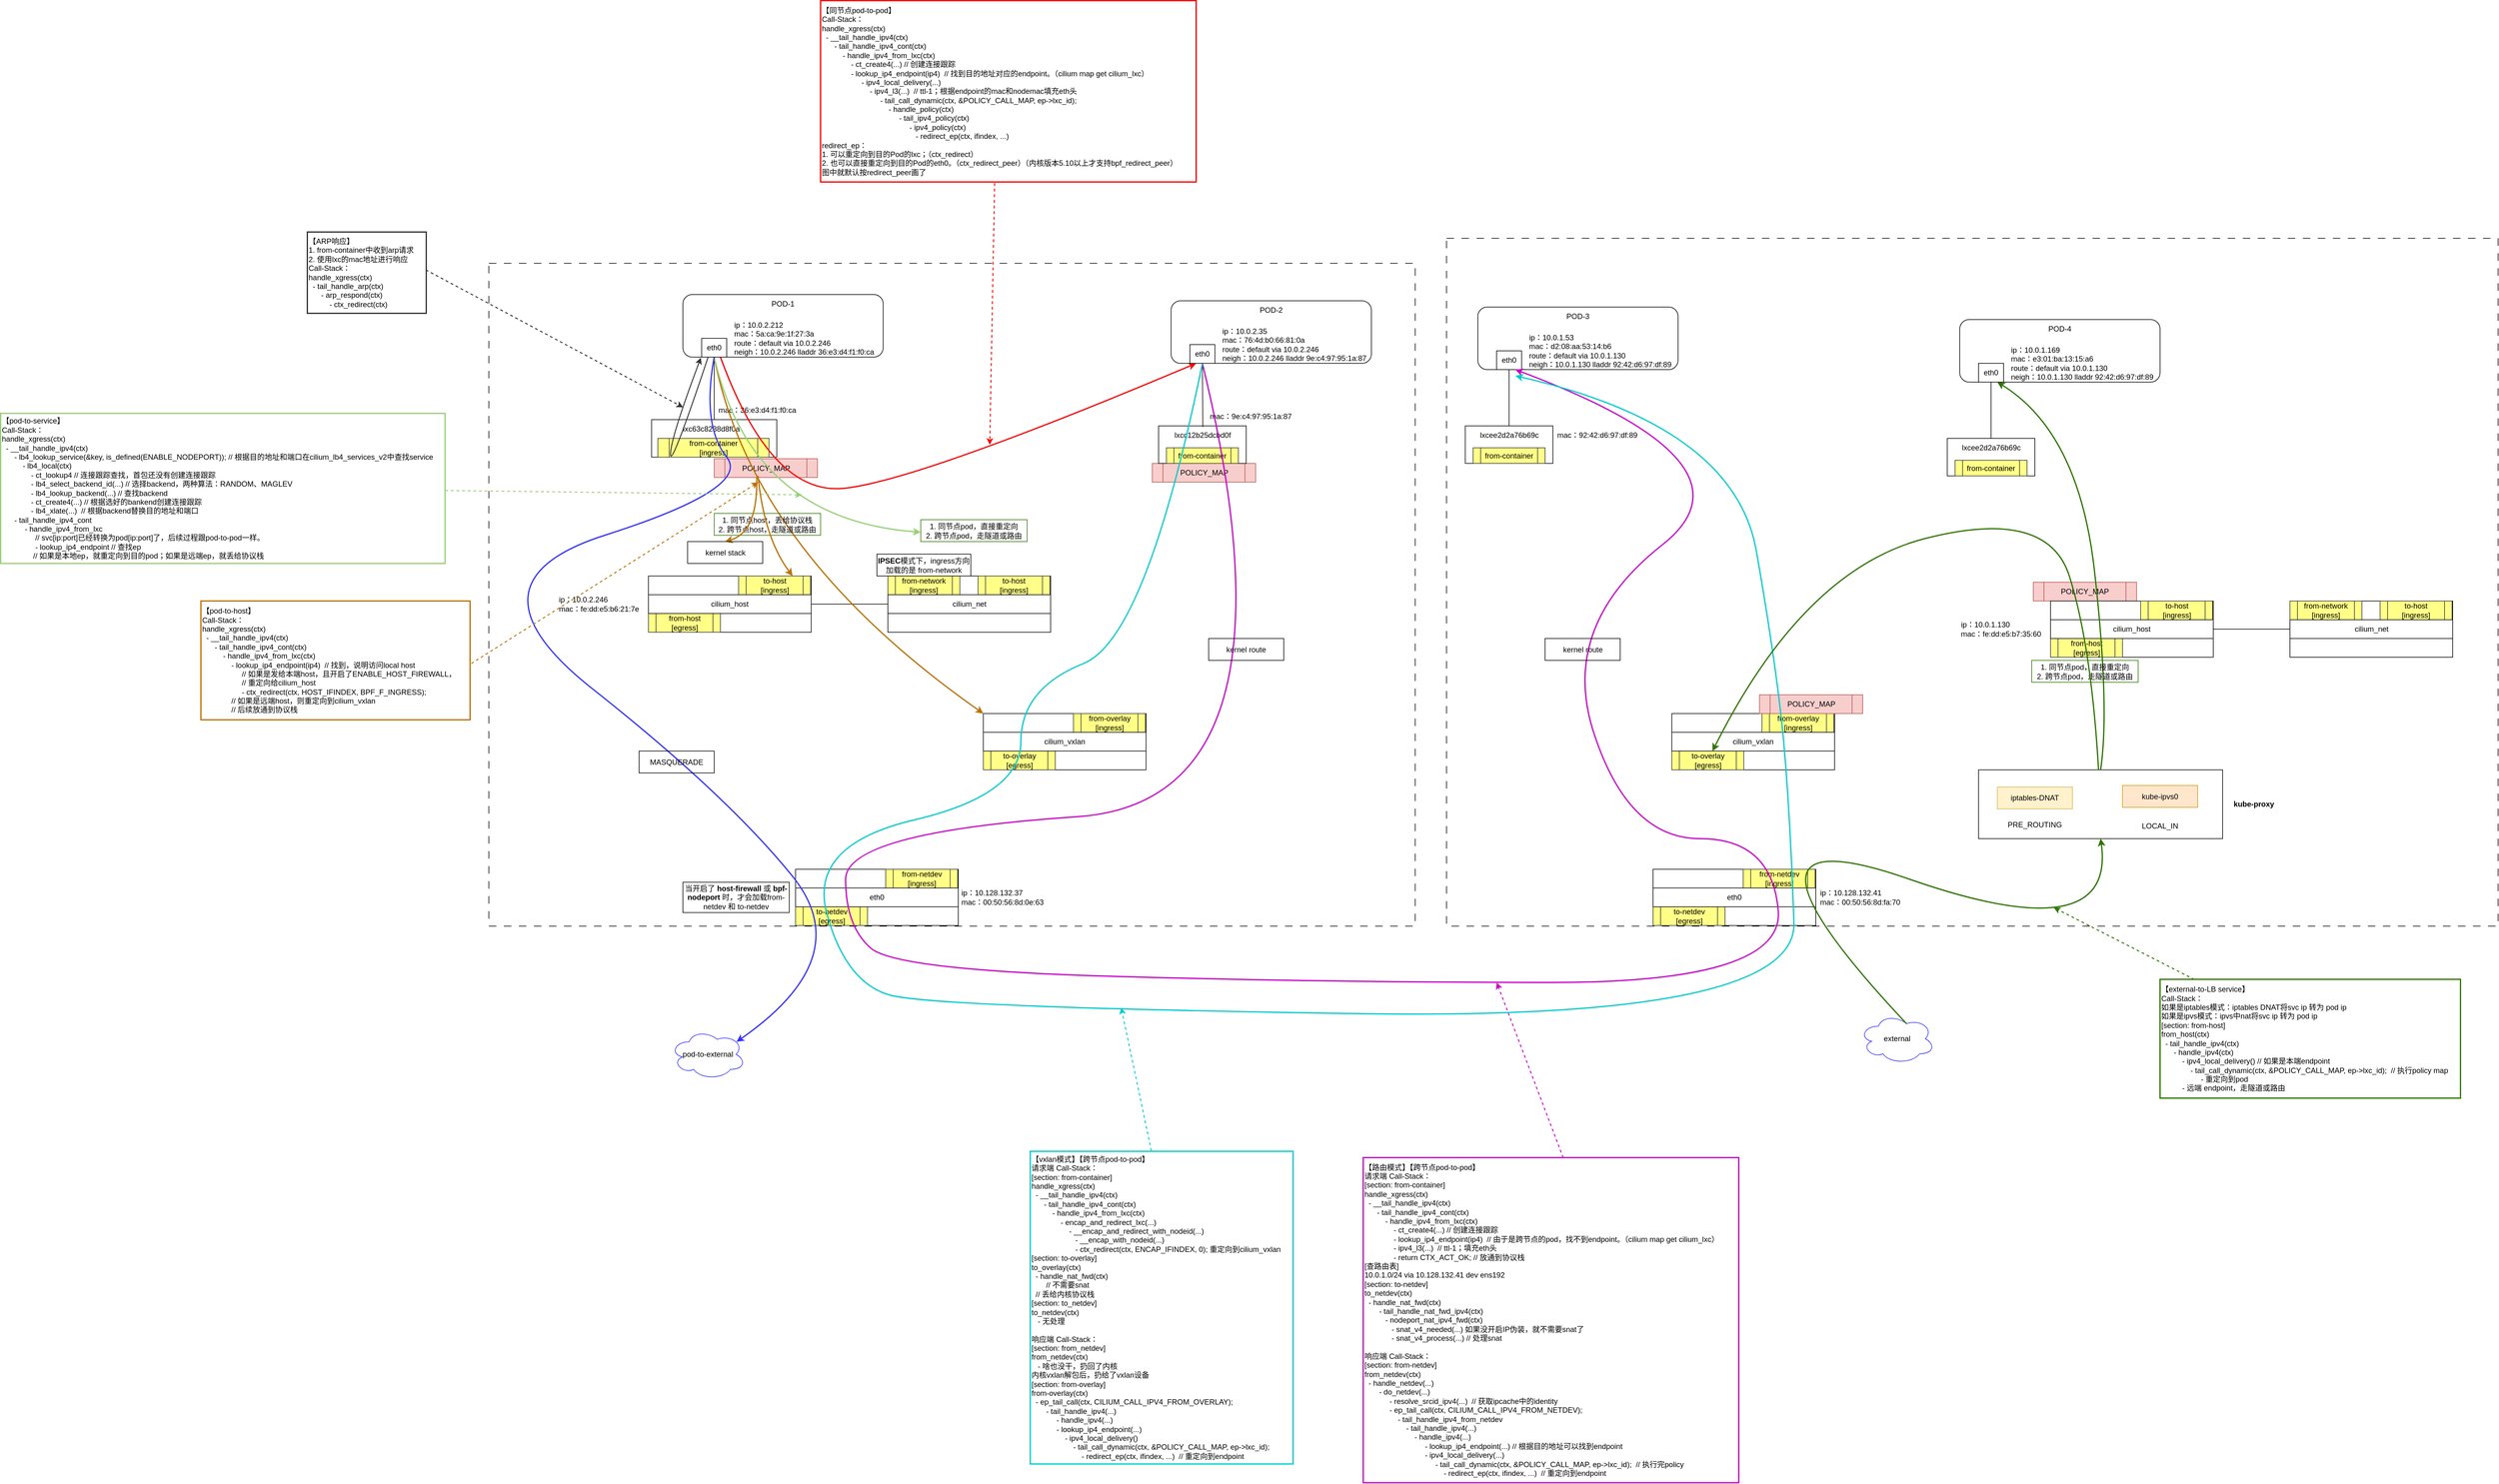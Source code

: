 <mxfile version="21.5.2" type="github">
  <diagram name="第 1 页" id="gMGXaRhbQjXeQtGGSrd3">
    <mxGraphModel dx="2704" dy="1717" grid="1" gridSize="10" guides="1" tooltips="1" connect="1" arrows="1" fold="1" page="1" pageScale="1" pageWidth="827" pageHeight="1169" math="0" shadow="0">
      <root>
        <mxCell id="0" />
        <mxCell id="1" parent="0" />
        <mxCell id="pFs_SzHBFSE5JqzF3wSR-124" value="" style="rounded=0;whiteSpace=wrap;html=1;strokeColor=#000000;strokeWidth=1;fillColor=none;dashed=1;dashPattern=12 12;" parent="1" vertex="1">
          <mxGeometry x="960" y="160" width="1680" height="1100" as="geometry" />
        </mxCell>
        <mxCell id="pFs_SzHBFSE5JqzF3wSR-123" value="" style="rounded=0;whiteSpace=wrap;html=1;strokeColor=#000000;strokeWidth=1;fillColor=none;dashed=1;dashPattern=12 12;movable=1;resizable=1;rotatable=1;deletable=1;editable=1;locked=0;connectable=1;" parent="1" vertex="1">
          <mxGeometry x="-570" y="200" width="1480" height="1060" as="geometry" />
        </mxCell>
        <mxCell id="AFxvPeA2e7Iyxpf63gBD-72" value="POLICY_MAP" style="shape=process;whiteSpace=wrap;html=1;backgroundOutline=1;fillColor=#f8cecc;strokeColor=#b85450;" parent="1" vertex="1">
          <mxGeometry x="1897.5" y="710" width="165" height="30" as="geometry" />
        </mxCell>
        <mxCell id="AFxvPeA2e7Iyxpf63gBD-71" value="POLICY_MAP" style="shape=process;whiteSpace=wrap;html=1;backgroundOutline=1;fillColor=#f8cecc;strokeColor=#b85450;" parent="1" vertex="1">
          <mxGeometry x="490" y="520" width="165" height="30" as="geometry" />
        </mxCell>
        <mxCell id="AFxvPeA2e7Iyxpf63gBD-65" value="" style="rounded=0;whiteSpace=wrap;html=1;" parent="1" vertex="1">
          <mxGeometry x="1810" y="1010" width="390" height="110" as="geometry" />
        </mxCell>
        <mxCell id="AFxvPeA2e7Iyxpf63gBD-25" value="" style="group" parent="1" vertex="1" connectable="0">
          <mxGeometry x="1290" y="1169" width="410" height="90" as="geometry" />
        </mxCell>
        <mxCell id="pFs_SzHBFSE5JqzF3wSR-71" value="ip：10.128.132.41&lt;br&gt;mac：00:50:56:8d:fa:70" style="text;html=1;strokeColor=none;fillColor=none;align=left;verticalAlign=middle;whiteSpace=wrap;rounded=0;container=0;" parent="AFxvPeA2e7Iyxpf63gBD-25" vertex="1">
          <mxGeometry x="265" y="25" width="145" height="40" as="geometry" />
        </mxCell>
        <mxCell id="pFs_SzHBFSE5JqzF3wSR-106" value="" style="rounded=0;whiteSpace=wrap;html=1;container=0;" parent="AFxvPeA2e7Iyxpf63gBD-25" vertex="1">
          <mxGeometry width="260" height="90" as="geometry" />
        </mxCell>
        <mxCell id="pFs_SzHBFSE5JqzF3wSR-107" value="from-netdev&lt;br&gt;[ingress]" style="shape=process;whiteSpace=wrap;html=1;backgroundOutline=1;fillColor=#ffff88;strokeColor=#36393d;container=0;" parent="AFxvPeA2e7Iyxpf63gBD-25" vertex="1">
          <mxGeometry x="144" width="115" height="30" as="geometry" />
        </mxCell>
        <mxCell id="pFs_SzHBFSE5JqzF3wSR-108" value="to-netdev&lt;br&gt;[egress]" style="shape=process;whiteSpace=wrap;html=1;backgroundOutline=1;fillColor=#ffff88;strokeColor=#36393d;container=0;" parent="AFxvPeA2e7Iyxpf63gBD-25" vertex="1">
          <mxGeometry y="60" width="115" height="30" as="geometry" />
        </mxCell>
        <mxCell id="pFs_SzHBFSE5JqzF3wSR-109" value="eth0" style="rounded=0;whiteSpace=wrap;html=1;strokeColor=default;strokeWidth=1;fillColor=none;container=0;" parent="AFxvPeA2e7Iyxpf63gBD-25" vertex="1">
          <mxGeometry y="30" width="260" height="30" as="geometry" />
        </mxCell>
        <mxCell id="AFxvPeA2e7Iyxpf63gBD-13" value="" style="group" parent="1" vertex="1" connectable="0">
          <mxGeometry x="-80" y="1169" width="407.5" height="90" as="geometry" />
        </mxCell>
        <mxCell id="pFs_SzHBFSE5JqzF3wSR-59" value="ip：10.128.132.37&lt;br&gt;mac：00:50:56:8d:0e:63" style="text;html=1;strokeColor=none;fillColor=none;align=left;verticalAlign=middle;whiteSpace=wrap;rounded=0;" parent="AFxvPeA2e7Iyxpf63gBD-13" vertex="1">
          <mxGeometry x="262.5" y="25" width="145" height="40" as="geometry" />
        </mxCell>
        <mxCell id="pFs_SzHBFSE5JqzF3wSR-60" value="" style="rounded=0;whiteSpace=wrap;html=1;" parent="AFxvPeA2e7Iyxpf63gBD-13" vertex="1">
          <mxGeometry width="260" height="90" as="geometry" />
        </mxCell>
        <mxCell id="pFs_SzHBFSE5JqzF3wSR-61" value="from-netdev&lt;br&gt;[ingress]" style="shape=process;whiteSpace=wrap;html=1;backgroundOutline=1;fillColor=#ffff88;strokeColor=#36393d;" parent="AFxvPeA2e7Iyxpf63gBD-13" vertex="1">
          <mxGeometry x="144" width="115" height="30" as="geometry" />
        </mxCell>
        <mxCell id="pFs_SzHBFSE5JqzF3wSR-62" value="to-netdev&lt;br&gt;[egress]" style="shape=process;whiteSpace=wrap;html=1;backgroundOutline=1;fillColor=#ffff88;strokeColor=#36393d;" parent="AFxvPeA2e7Iyxpf63gBD-13" vertex="1">
          <mxGeometry y="60" width="115" height="30" as="geometry" />
        </mxCell>
        <mxCell id="pFs_SzHBFSE5JqzF3wSR-105" value="eth0" style="rounded=0;whiteSpace=wrap;html=1;strokeColor=default;strokeWidth=1;fillColor=none;" parent="AFxvPeA2e7Iyxpf63gBD-13" vertex="1">
          <mxGeometry y="30" width="260" height="30" as="geometry" />
        </mxCell>
        <mxCell id="AFxvPeA2e7Iyxpf63gBD-4" value="" style="group" parent="1" vertex="1" connectable="0">
          <mxGeometry x="500" y="430" width="225" height="90" as="geometry" />
        </mxCell>
        <mxCell id="pFs_SzHBFSE5JqzF3wSR-18" value="mac：9e:c4:97:95:1a:87" style="text;html=1;strokeColor=none;fillColor=none;align=left;verticalAlign=middle;whiteSpace=wrap;rounded=0;" parent="AFxvPeA2e7Iyxpf63gBD-4" vertex="1">
          <mxGeometry x="80" width="145" height="30" as="geometry" />
        </mxCell>
        <mxCell id="pFs_SzHBFSE5JqzF3wSR-27" value="" style="rounded=0;whiteSpace=wrap;html=1;" parent="AFxvPeA2e7Iyxpf63gBD-4" vertex="1">
          <mxGeometry y="30" width="140" height="60" as="geometry" />
        </mxCell>
        <mxCell id="pFs_SzHBFSE5JqzF3wSR-28" value="from-container" style="shape=process;whiteSpace=wrap;html=1;backgroundOutline=1;fillColor=#ffff88;strokeColor=#36393d;" parent="AFxvPeA2e7Iyxpf63gBD-4" vertex="1">
          <mxGeometry x="12.5" y="65" width="115" height="25" as="geometry" />
        </mxCell>
        <mxCell id="pFs_SzHBFSE5JqzF3wSR-29" value="lxcc12b25dcbd0f" style="text;html=1;align=center;verticalAlign=middle;resizable=0;points=[];autosize=1;strokeColor=none;fillColor=none;" parent="AFxvPeA2e7Iyxpf63gBD-4" vertex="1">
          <mxGeometry x="15" y="30" width="110" height="30" as="geometry" />
        </mxCell>
        <mxCell id="AFxvPeA2e7Iyxpf63gBD-21" value="" style="group" parent="1" vertex="1" connectable="0">
          <mxGeometry x="-460" y="700" width="787.5" height="90" as="geometry" />
        </mxCell>
        <mxCell id="AFxvPeA2e7Iyxpf63gBD-14" value="" style="group" parent="AFxvPeA2e7Iyxpf63gBD-21" vertex="1" connectable="0">
          <mxGeometry x="527.5" width="260" height="90" as="geometry" />
        </mxCell>
        <mxCell id="AFxvPeA2e7Iyxpf63gBD-15" value="" style="rounded=0;whiteSpace=wrap;html=1;" parent="AFxvPeA2e7Iyxpf63gBD-14" vertex="1">
          <mxGeometry width="260" height="90" as="geometry" />
        </mxCell>
        <mxCell id="AFxvPeA2e7Iyxpf63gBD-16" value="to-host&lt;br style=&quot;border-color: var(--border-color);&quot;&gt;[ingress]" style="shape=process;whiteSpace=wrap;html=1;backgroundOutline=1;fillColor=#ffff88;strokeColor=#36393d;" parent="AFxvPeA2e7Iyxpf63gBD-14" vertex="1">
          <mxGeometry x="144" width="115" height="30" as="geometry" />
        </mxCell>
        <mxCell id="AFxvPeA2e7Iyxpf63gBD-17" value="from-network&lt;br style=&quot;border-color: var(--border-color);&quot;&gt;[ingress]" style="shape=process;whiteSpace=wrap;html=1;backgroundOutline=1;fillColor=#ffff88;strokeColor=#36393d;" parent="AFxvPeA2e7Iyxpf63gBD-14" vertex="1">
          <mxGeometry width="115" height="30" as="geometry" />
        </mxCell>
        <mxCell id="AFxvPeA2e7Iyxpf63gBD-18" value="cilium_net" style="rounded=0;whiteSpace=wrap;html=1;strokeColor=default;strokeWidth=1;fillColor=none;" parent="AFxvPeA2e7Iyxpf63gBD-14" vertex="1">
          <mxGeometry y="30" width="260" height="30" as="geometry" />
        </mxCell>
        <mxCell id="pFs_SzHBFSE5JqzF3wSR-12" value="ip：10.0.2.246&lt;br&gt;mac：fe:dd:e5:b6:21:7e" style="text;html=1;strokeColor=none;fillColor=none;align=left;verticalAlign=middle;whiteSpace=wrap;rounded=0;" parent="AFxvPeA2e7Iyxpf63gBD-21" vertex="1">
          <mxGeometry y="25" width="145" height="40" as="geometry" />
        </mxCell>
        <mxCell id="AFxvPeA2e7Iyxpf63gBD-7" value="" style="group" parent="AFxvPeA2e7Iyxpf63gBD-21" vertex="1" connectable="0">
          <mxGeometry x="145" width="260" height="90" as="geometry" />
        </mxCell>
        <mxCell id="AFxvPeA2e7Iyxpf63gBD-8" value="" style="rounded=0;whiteSpace=wrap;html=1;" parent="AFxvPeA2e7Iyxpf63gBD-7" vertex="1">
          <mxGeometry width="260" height="90" as="geometry" />
        </mxCell>
        <mxCell id="AFxvPeA2e7Iyxpf63gBD-9" value="to-host&lt;br style=&quot;border-color: var(--border-color);&quot;&gt;[ingress]" style="shape=process;whiteSpace=wrap;html=1;backgroundOutline=1;fillColor=#ffff88;strokeColor=#36393d;" parent="AFxvPeA2e7Iyxpf63gBD-7" vertex="1">
          <mxGeometry x="144" width="115" height="30" as="geometry" />
        </mxCell>
        <mxCell id="AFxvPeA2e7Iyxpf63gBD-10" value="from-host&lt;br style=&quot;border-color: var(--border-color);&quot;&gt;[egress]" style="shape=process;whiteSpace=wrap;html=1;backgroundOutline=1;fillColor=#ffff88;strokeColor=#36393d;" parent="AFxvPeA2e7Iyxpf63gBD-7" vertex="1">
          <mxGeometry y="60" width="115" height="30" as="geometry" />
        </mxCell>
        <mxCell id="AFxvPeA2e7Iyxpf63gBD-11" value="cilium_host" style="rounded=0;whiteSpace=wrap;html=1;strokeColor=default;strokeWidth=1;fillColor=none;" parent="AFxvPeA2e7Iyxpf63gBD-7" vertex="1">
          <mxGeometry y="30" width="260" height="30" as="geometry" />
        </mxCell>
        <mxCell id="AFxvPeA2e7Iyxpf63gBD-20" value="" style="edgeStyle=orthogonalEdgeStyle;rounded=0;orthogonalLoop=1;jettySize=auto;html=1;entryX=0;entryY=0.5;entryDx=0;entryDy=0;endArrow=none;endFill=0;" parent="AFxvPeA2e7Iyxpf63gBD-21" source="AFxvPeA2e7Iyxpf63gBD-11" target="AFxvPeA2e7Iyxpf63gBD-18" edge="1">
          <mxGeometry relative="1" as="geometry">
            <mxPoint x="555" y="45" as="targetPoint" />
          </mxGeometry>
        </mxCell>
        <mxCell id="AFxvPeA2e7Iyxpf63gBD-3" value="" style="group" parent="1" vertex="1" connectable="0">
          <mxGeometry x="-310" y="420" width="235" height="90" as="geometry" />
        </mxCell>
        <mxCell id="pFs_SzHBFSE5JqzF3wSR-10" value="mac：36:e3:d4:f1:f0:ca" style="text;html=1;strokeColor=none;fillColor=none;align=left;verticalAlign=middle;whiteSpace=wrap;rounded=0;" parent="AFxvPeA2e7Iyxpf63gBD-3" vertex="1">
          <mxGeometry x="105" width="130" height="30" as="geometry" />
        </mxCell>
        <mxCell id="pFs_SzHBFSE5JqzF3wSR-11" value="" style="rounded=0;whiteSpace=wrap;html=1;" parent="AFxvPeA2e7Iyxpf63gBD-3" vertex="1">
          <mxGeometry y="30" width="200" height="60" as="geometry" />
        </mxCell>
        <mxCell id="pFs_SzHBFSE5JqzF3wSR-22" value="from-container&lt;br&gt;[ingress]" style="shape=process;whiteSpace=wrap;html=1;backgroundOutline=1;fillColor=#ffff88;strokeColor=#36393d;" parent="AFxvPeA2e7Iyxpf63gBD-3" vertex="1">
          <mxGeometry x="10" y="60" width="177.5" height="30" as="geometry" />
        </mxCell>
        <mxCell id="pFs_SzHBFSE5JqzF3wSR-23" value="lxc63c8238d8f0a" style="text;html=1;align=center;verticalAlign=middle;resizable=0;points=[];autosize=1;strokeColor=none;fillColor=none;" parent="AFxvPeA2e7Iyxpf63gBD-3" vertex="1">
          <mxGeometry x="40" y="30" width="110" height="30" as="geometry" />
        </mxCell>
        <mxCell id="pFs_SzHBFSE5JqzF3wSR-117" value="" style="group" parent="1" vertex="1" connectable="0">
          <mxGeometry x="1320" y="920" width="260" height="90" as="geometry" />
        </mxCell>
        <mxCell id="pFs_SzHBFSE5JqzF3wSR-118" value="" style="rounded=0;whiteSpace=wrap;html=1;" parent="pFs_SzHBFSE5JqzF3wSR-117" vertex="1">
          <mxGeometry width="260" height="90" as="geometry" />
        </mxCell>
        <mxCell id="pFs_SzHBFSE5JqzF3wSR-119" value="from-overlay&lt;br style=&quot;border-color: var(--border-color);&quot;&gt;[ingress]" style="shape=process;whiteSpace=wrap;html=1;backgroundOutline=1;fillColor=#ffff88;strokeColor=#36393d;" parent="pFs_SzHBFSE5JqzF3wSR-117" vertex="1">
          <mxGeometry x="144" width="115" height="30" as="geometry" />
        </mxCell>
        <mxCell id="pFs_SzHBFSE5JqzF3wSR-120" value="to-overlay&lt;br style=&quot;border-color: var(--border-color);&quot;&gt;[egress]" style="shape=process;whiteSpace=wrap;html=1;backgroundOutline=1;fillColor=#ffff88;strokeColor=#36393d;" parent="pFs_SzHBFSE5JqzF3wSR-117" vertex="1">
          <mxGeometry y="60" width="115" height="30" as="geometry" />
        </mxCell>
        <mxCell id="pFs_SzHBFSE5JqzF3wSR-121" value="cilium_vxlan" style="rounded=0;whiteSpace=wrap;html=1;strokeColor=default;strokeWidth=1;fillColor=none;" parent="pFs_SzHBFSE5JqzF3wSR-117" vertex="1">
          <mxGeometry y="30" width="260" height="30" as="geometry" />
        </mxCell>
        <mxCell id="pFs_SzHBFSE5JqzF3wSR-112" value="" style="group" parent="1" vertex="1" connectable="0">
          <mxGeometry x="220" y="920" width="260" height="90" as="geometry" />
        </mxCell>
        <mxCell id="pFs_SzHBFSE5JqzF3wSR-113" value="" style="rounded=0;whiteSpace=wrap;html=1;" parent="pFs_SzHBFSE5JqzF3wSR-112" vertex="1">
          <mxGeometry width="260" height="90" as="geometry" />
        </mxCell>
        <mxCell id="pFs_SzHBFSE5JqzF3wSR-114" value="from-overlay&lt;br style=&quot;border-color: var(--border-color);&quot;&gt;[ingress]" style="shape=process;whiteSpace=wrap;html=1;backgroundOutline=1;fillColor=#ffff88;strokeColor=#36393d;" parent="pFs_SzHBFSE5JqzF3wSR-112" vertex="1">
          <mxGeometry x="144" width="115" height="30" as="geometry" />
        </mxCell>
        <mxCell id="pFs_SzHBFSE5JqzF3wSR-115" value="to-overlay&lt;br style=&quot;border-color: var(--border-color);&quot;&gt;[egress]" style="shape=process;whiteSpace=wrap;html=1;backgroundOutline=1;fillColor=#ffff88;strokeColor=#36393d;" parent="pFs_SzHBFSE5JqzF3wSR-112" vertex="1">
          <mxGeometry y="60" width="115" height="30" as="geometry" />
        </mxCell>
        <mxCell id="pFs_SzHBFSE5JqzF3wSR-116" value="cilium_vxlan" style="rounded=0;whiteSpace=wrap;html=1;strokeColor=default;strokeWidth=1;fillColor=none;" parent="pFs_SzHBFSE5JqzF3wSR-112" vertex="1">
          <mxGeometry y="30" width="260" height="30" as="geometry" />
        </mxCell>
        <mxCell id="pFs_SzHBFSE5JqzF3wSR-76" value="POLICY_MAP" style="shape=process;whiteSpace=wrap;html=1;backgroundOutline=1;fillColor=#f8cecc;strokeColor=#b85450;" parent="1" vertex="1">
          <mxGeometry x="1460" y="890" width="165" height="30" as="geometry" />
        </mxCell>
        <mxCell id="pFs_SzHBFSE5JqzF3wSR-39" value="POLICY_MAP" style="shape=process;whiteSpace=wrap;html=1;backgroundOutline=1;fillColor=#f8cecc;strokeColor=#b85450;" parent="1" vertex="1">
          <mxGeometry x="-210" y="512.5" width="165" height="30" as="geometry" />
        </mxCell>
        <mxCell id="pFs_SzHBFSE5JqzF3wSR-20" value="" style="endArrow=none;html=1;rounded=0;entryX=0.5;entryY=1;entryDx=0;entryDy=0;exitX=0.5;exitY=0;exitDx=0;exitDy=0;" parent="1" source="pFs_SzHBFSE5JqzF3wSR-11" target="pFs_SzHBFSE5JqzF3wSR-7" edge="1">
          <mxGeometry width="50" height="50" relative="1" as="geometry">
            <mxPoint x="80" y="460" as="sourcePoint" />
            <mxPoint x="130" y="410" as="targetPoint" />
          </mxGeometry>
        </mxCell>
        <mxCell id="pFs_SzHBFSE5JqzF3wSR-21" value="" style="endArrow=none;html=1;rounded=0;entryX=0.5;entryY=1;entryDx=0;entryDy=0;exitX=0.506;exitY=0.061;exitDx=0;exitDy=0;exitPerimeter=0;" parent="1" source="pFs_SzHBFSE5JqzF3wSR-29" target="pFs_SzHBFSE5JqzF3wSR-15" edge="1">
          <mxGeometry width="50" height="50" relative="1" as="geometry">
            <mxPoint x="570" y="450" as="sourcePoint" />
            <mxPoint x="180" y="370" as="targetPoint" />
          </mxGeometry>
        </mxCell>
        <mxCell id="pFs_SzHBFSE5JqzF3wSR-25" value="【ARP响应】&lt;br&gt;1. from-container中收到arp请求&lt;br&gt;2. 使用lxc的mac地址进行响应&lt;br&gt;Call-Stack：&lt;br&gt;handle_xgress(ctx)&lt;br&gt;&amp;nbsp; - tail_handle_arp(ctx)&lt;br&gt;&amp;nbsp; &amp;nbsp; &amp;nbsp; -&amp;nbsp;arp_respond(ctx)&lt;br&gt;&amp;nbsp; &amp;nbsp; &amp;nbsp; &amp;nbsp; &amp;nbsp; -&amp;nbsp;ctx_redirect(ctx)" style="text;html=1;align=left;verticalAlign=middle;resizable=0;points=[];autosize=1;strokeColor=#333333;fillColor=none;strokeWidth=2;" parent="1" vertex="1">
          <mxGeometry x="-860" y="150" width="190" height="130" as="geometry" />
        </mxCell>
        <mxCell id="pFs_SzHBFSE5JqzF3wSR-32" value="【同节点pod-to-pod】&lt;br&gt;Call-Stack：&lt;br&gt;handle_xgress(ctx)&lt;br&gt;&amp;nbsp; - __tail_handle_ipv4(ctx)&lt;br&gt;&amp;nbsp; &amp;nbsp; &amp;nbsp; -&amp;nbsp;tail_handle_ipv4_cont(ctx)&lt;br&gt;&amp;nbsp; &amp;nbsp; &amp;nbsp; &amp;nbsp; &amp;nbsp; -&amp;nbsp;handle_ipv4_from_lxc(ctx)&lt;br&gt;&amp;nbsp; &amp;nbsp; &amp;nbsp; &amp;nbsp; &amp;nbsp; &amp;nbsp; &amp;nbsp; -&amp;nbsp;ct_create4(...) // 创建连接跟踪&lt;br&gt;&amp;nbsp; &amp;nbsp; &amp;nbsp; &amp;nbsp; &amp;nbsp; &amp;nbsp; &amp;nbsp; -&amp;nbsp;lookup_ip4_endpoint(ip4)&amp;nbsp; // 找到目的地址对应的endpoint。（cilium map get cilium_lxc）&lt;br&gt;&amp;nbsp; &amp;nbsp; &amp;nbsp; &amp;nbsp; &amp;nbsp; &amp;nbsp; &amp;nbsp; &amp;nbsp; &amp;nbsp; &amp;nbsp;-&amp;nbsp;ipv4_local_delivery(...)&lt;br&gt;&amp;nbsp; &amp;nbsp; &amp;nbsp; &amp;nbsp; &amp;nbsp; &amp;nbsp; &amp;nbsp; &amp;nbsp; &amp;nbsp; &amp;nbsp; &amp;nbsp; &amp;nbsp;-&amp;nbsp;ipv4_l3(...)&amp;nbsp; // ttl-1；根据endpoint的mac和nodemac填充eth头&lt;br&gt;&amp;nbsp; &amp;nbsp; &amp;nbsp; &amp;nbsp; &amp;nbsp; &amp;nbsp; &amp;nbsp; &amp;nbsp; &amp;nbsp; &amp;nbsp; &amp;nbsp; &amp;nbsp; &amp;nbsp; &amp;nbsp; -&amp;nbsp;tail_call_dynamic(ctx, &amp;amp;POLICY_CALL_MAP, ep-&amp;gt;lxc_id);&lt;br&gt;&amp;nbsp; &amp;nbsp; &amp;nbsp; &amp;nbsp; &amp;nbsp; &amp;nbsp; &amp;nbsp; &amp;nbsp; &amp;nbsp; &amp;nbsp; &amp;nbsp; &amp;nbsp; &amp;nbsp; &amp;nbsp; &amp;nbsp; &amp;nbsp; -&amp;nbsp;handle_policy(ctx)&lt;br&gt;&amp;nbsp; &amp;nbsp; &amp;nbsp; &amp;nbsp; &amp;nbsp; &amp;nbsp; &amp;nbsp; &amp;nbsp; &amp;nbsp; &amp;nbsp; &amp;nbsp; &amp;nbsp; &amp;nbsp; &amp;nbsp; &amp;nbsp; &amp;nbsp; &amp;nbsp; &amp;nbsp; &amp;nbsp;-&amp;nbsp;tail_ipv4_policy(ctx)&lt;br&gt;&amp;nbsp; &amp;nbsp; &amp;nbsp; &amp;nbsp; &amp;nbsp; &amp;nbsp; &amp;nbsp; &amp;nbsp; &amp;nbsp; &amp;nbsp; &amp;nbsp; &amp;nbsp; &amp;nbsp; &amp;nbsp; &amp;nbsp; &amp;nbsp; &amp;nbsp; &amp;nbsp; &amp;nbsp; &amp;nbsp; &amp;nbsp; -&amp;nbsp;ipv4_policy(ctx)&lt;br&gt;&amp;nbsp; &amp;nbsp; &amp;nbsp; &amp;nbsp; &amp;nbsp; &amp;nbsp; &amp;nbsp; &amp;nbsp; &amp;nbsp; &amp;nbsp; &amp;nbsp; &amp;nbsp; &amp;nbsp; &amp;nbsp; &amp;nbsp; &amp;nbsp; &amp;nbsp; &amp;nbsp; &amp;nbsp; &amp;nbsp; &amp;nbsp; &amp;nbsp; &amp;nbsp;-&amp;nbsp;redirect_ep(ctx, ifindex, ...)&lt;br&gt;redirect_ep：&lt;br&gt;1. 可以重定向到目的Pod的lxc；（ctx_redirect）&lt;br&gt;2. 也可以直接重定向到目的Pod的eth0。（ctx_redirect_peer）（内核版本5.10以上才支持bpf_redirect_peer）&lt;br&gt;图中就默认按redirect_peer画了" style="text;html=1;align=left;verticalAlign=middle;resizable=0;points=[];autosize=1;strokeWidth=2;strokeColor=#FF0000;" parent="1" vertex="1">
          <mxGeometry x="-40" y="-220" width="600" height="290" as="geometry" />
        </mxCell>
        <mxCell id="pFs_SzHBFSE5JqzF3wSR-33" value="" style="curved=1;endArrow=classic;html=1;rounded=0;exitX=0.75;exitY=1;exitDx=0;exitDy=0;entryX=0.25;entryY=1;entryDx=0;entryDy=0;fillColor=#e51400;strokeColor=#FF0000;shadow=0;strokeWidth=2;" parent="1" source="pFs_SzHBFSE5JqzF3wSR-7" target="pFs_SzHBFSE5JqzF3wSR-15" edge="1">
          <mxGeometry width="50" height="50" relative="1" as="geometry">
            <mxPoint x="300" y="600" as="sourcePoint" />
            <mxPoint x="350" y="550" as="targetPoint" />
            <Array as="points">
              <mxPoint x="-120" y="570" />
              <mxPoint x="110" y="550" />
            </Array>
          </mxGeometry>
        </mxCell>
        <mxCell id="pFs_SzHBFSE5JqzF3wSR-34" value="【pod-to-host】&lt;br&gt;Call-Stack：&lt;br&gt;handle_xgress(ctx)&lt;br&gt;&amp;nbsp; - __tail_handle_ipv4(ctx)&lt;br&gt;&amp;nbsp; &amp;nbsp; &amp;nbsp; -&amp;nbsp;tail_handle_ipv4_cont(ctx)&lt;br&gt;&amp;nbsp; &amp;nbsp; &amp;nbsp; &amp;nbsp; &amp;nbsp; -&amp;nbsp;handle_ipv4_from_lxc(ctx)&lt;br&gt;&amp;nbsp; &amp;nbsp; &amp;nbsp; &amp;nbsp; &amp;nbsp; &amp;nbsp; &amp;nbsp; -&amp;nbsp;lookup_ip4_endpoint(ip4)&amp;nbsp; // 找到，说明访问local host&lt;br&gt;&amp;nbsp; &amp;nbsp; &amp;nbsp; &amp;nbsp; &amp;nbsp; &amp;nbsp; &amp;nbsp; &amp;nbsp; &amp;nbsp; &amp;nbsp;// 如果是发给本端host，且开启了ENABLE_HOST_FIREWALL，&lt;br&gt;&amp;nbsp; &amp;nbsp; &amp;nbsp; &amp;nbsp; &amp;nbsp; &amp;nbsp; &amp;nbsp; &amp;nbsp; &amp;nbsp; &amp;nbsp;// 重定向给cilium_host&lt;br&gt;&amp;nbsp; &amp;nbsp; &amp;nbsp; &amp;nbsp; &amp;nbsp; &amp;nbsp; &amp;nbsp; &amp;nbsp; &amp;nbsp; &amp;nbsp;-&amp;nbsp;ctx_redirect(ctx, HOST_IFINDEX, BPF_F_INGRESS);&lt;br&gt;&amp;nbsp; &amp;nbsp; &amp;nbsp; &amp;nbsp; &amp;nbsp; &amp;nbsp; &amp;nbsp; // 如果是远端host，则重定向到cilium_vxlan&lt;br&gt;&amp;nbsp; &amp;nbsp; &amp;nbsp; &amp;nbsp; &amp;nbsp; &amp;nbsp; &amp;nbsp; // 后续放通到协议栈" style="text;html=1;align=left;verticalAlign=middle;resizable=0;points=[];autosize=1;strokeColor=#BD7000;fillColor=none;fontColor=#000000;strokeWidth=2;" parent="1" vertex="1">
          <mxGeometry x="-1030" y="740" width="430" height="190" as="geometry" />
        </mxCell>
        <mxCell id="pFs_SzHBFSE5JqzF3wSR-38" value="" style="curved=1;endArrow=classic;html=1;rounded=0;exitX=0.5;exitY=1;exitDx=0;exitDy=0;fillColor=#f0a30a;strokeColor=#BD7000;shadow=0;strokeWidth=2;entryX=0;entryY=0;entryDx=0;entryDy=0;" parent="1" source="pFs_SzHBFSE5JqzF3wSR-7" edge="1" target="pFs_SzHBFSE5JqzF3wSR-113">
          <mxGeometry width="50" height="50" relative="1" as="geometry">
            <mxPoint x="190" y="370" as="sourcePoint" />
            <mxPoint x="10" y="870" as="targetPoint" />
            <Array as="points">
              <mxPoint x="-150" y="660" />
            </Array>
          </mxGeometry>
        </mxCell>
        <mxCell id="pFs_SzHBFSE5JqzF3wSR-49" value="" style="rounded=1;whiteSpace=wrap;html=1;" parent="1" vertex="1">
          <mxGeometry x="1010" y="270" width="320" height="100" as="geometry" />
        </mxCell>
        <mxCell id="pFs_SzHBFSE5JqzF3wSR-50" value="eth0" style="rounded=0;whiteSpace=wrap;html=1;" parent="1" vertex="1">
          <mxGeometry x="1040" y="340" width="40" height="30" as="geometry" />
        </mxCell>
        <mxCell id="pFs_SzHBFSE5JqzF3wSR-51" value="ip：10.0.1.53&lt;br&gt;mac：d2:08:aa:53:14:b6&lt;br&gt;route：default via 10.0.1.130&lt;br&gt;neigh：10.0.1.130 lladdr 92:42:d6:97:df:89" style="text;html=1;strokeColor=none;fillColor=none;align=left;verticalAlign=middle;whiteSpace=wrap;rounded=0;" parent="1" vertex="1">
          <mxGeometry x="1090" y="310" width="240" height="60" as="geometry" />
        </mxCell>
        <mxCell id="pFs_SzHBFSE5JqzF3wSR-52" value="POD-3" style="text;html=1;strokeColor=none;fillColor=none;align=center;verticalAlign=middle;whiteSpace=wrap;rounded=0;" parent="1" vertex="1">
          <mxGeometry x="1140" y="270" width="60" height="30" as="geometry" />
        </mxCell>
        <mxCell id="pFs_SzHBFSE5JqzF3wSR-53" value="mac：92:42:d6:97:df:89" style="text;html=1;strokeColor=none;fillColor=none;align=left;verticalAlign=middle;whiteSpace=wrap;rounded=0;" parent="1" vertex="1">
          <mxGeometry x="1135" y="460" width="145" height="30" as="geometry" />
        </mxCell>
        <mxCell id="pFs_SzHBFSE5JqzF3wSR-54" value="" style="endArrow=none;html=1;rounded=0;entryX=0.5;entryY=1;entryDx=0;entryDy=0;" parent="1" target="pFs_SzHBFSE5JqzF3wSR-50" edge="1">
          <mxGeometry width="50" height="50" relative="1" as="geometry">
            <mxPoint x="1060" y="460" as="sourcePoint" />
            <mxPoint x="670" y="380" as="targetPoint" />
          </mxGeometry>
        </mxCell>
        <mxCell id="pFs_SzHBFSE5JqzF3wSR-55" value="" style="rounded=0;whiteSpace=wrap;html=1;" parent="1" vertex="1">
          <mxGeometry x="990" y="460" width="140" height="60" as="geometry" />
        </mxCell>
        <mxCell id="pFs_SzHBFSE5JqzF3wSR-57" value="lxcee2d2a76b69c" style="text;html=1;align=center;verticalAlign=middle;resizable=0;points=[];autosize=1;strokeColor=none;fillColor=none;" parent="1" vertex="1">
          <mxGeometry x="1000" y="460" width="120" height="30" as="geometry" />
        </mxCell>
        <mxCell id="pFs_SzHBFSE5JqzF3wSR-64" value="" style="curved=1;endArrow=classic;html=1;rounded=0;fillColor=#f0a30a;strokeColor=#CC00CC;shadow=0;strokeWidth=2;entryX=0.75;entryY=1;entryDx=0;entryDy=0;exitX=0.5;exitY=1;exitDx=0;exitDy=0;" parent="1" source="pFs_SzHBFSE5JqzF3wSR-15" target="pFs_SzHBFSE5JqzF3wSR-50" edge="1">
          <mxGeometry width="50" height="50" relative="1" as="geometry">
            <mxPoint x="160" y="360" as="sourcePoint" />
            <mxPoint x="1070" y="560" as="targetPoint" />
            <Array as="points">
              <mxPoint x="740" y="1060" />
              <mxPoint y="1110" />
              <mxPoint y="1260" />
              <mxPoint x="80" y="1330" />
              <mxPoint x="760" y="1350" />
              <mxPoint x="1500" y="1350" />
              <mxPoint x="1480" y="1120" />
              <mxPoint x="1250" y="1120" />
              <mxPoint x="1140" y="780" />
              <mxPoint x="1470" y="520" />
            </Array>
          </mxGeometry>
        </mxCell>
        <mxCell id="pFs_SzHBFSE5JqzF3wSR-66" value="【路由模式】【跨节点pod-to-pod】&lt;br&gt;请求端 Call-Stack：&lt;br&gt;[section: from-container]&lt;br&gt;handle_xgress(ctx)&lt;br&gt;&amp;nbsp; - __tail_handle_ipv4(ctx)&lt;br&gt;&amp;nbsp; &amp;nbsp; &amp;nbsp; -&amp;nbsp;tail_handle_ipv4_cont(ctx)&lt;br&gt;&amp;nbsp; &amp;nbsp; &amp;nbsp; &amp;nbsp; &amp;nbsp; -&amp;nbsp;handle_ipv4_from_lxc(ctx)&lt;br style=&quot;border-color: var(--border-color);&quot;&gt;&amp;nbsp; &amp;nbsp; &amp;nbsp; &amp;nbsp; &amp;nbsp; &amp;nbsp; &amp;nbsp; -&amp;nbsp;ct_create4(...) // 创建连接跟踪&lt;br&gt;&amp;nbsp; &amp;nbsp; &amp;nbsp; &amp;nbsp; &amp;nbsp; &amp;nbsp; &amp;nbsp; -&amp;nbsp;lookup_ip4_endpoint(ip4)&amp;nbsp; // 由于是跨节点的pod，找不到endpoint。（cilium map get cilium_lxc）&lt;br&gt;&amp;nbsp; &amp;nbsp; &amp;nbsp; &amp;nbsp; &amp;nbsp; &amp;nbsp; &amp;nbsp; -&amp;nbsp;ipv4_l3(...)&amp;nbsp; // ttl-1；填充eth头&lt;br&gt;&amp;nbsp; &amp;nbsp; &amp;nbsp; &amp;nbsp; &amp;nbsp; &amp;nbsp; &amp;nbsp; - return CTX_ACT_OK; // 放通到协议栈&lt;br&gt;[查路由表]&lt;br&gt;10.0.1.0/24 via 10.128.132.41 dev ens192&lt;br&gt;[section: to-netdev]&lt;br&gt;to_netdev(ctx)&lt;br&gt;&amp;nbsp; -&amp;nbsp;handle_nat_fwd(ctx)&lt;br&gt;&amp;nbsp; &amp;nbsp; &amp;nbsp; &amp;nbsp;- tail_handle_nat_fwd_ipv4(ctx)&lt;br&gt;&amp;nbsp; &amp;nbsp; &amp;nbsp; &amp;nbsp; &amp;nbsp; -&amp;nbsp;nodeport_nat_ipv4_fwd(ctx)&lt;br&gt;&amp;nbsp; &amp;nbsp; &amp;nbsp; &amp;nbsp; &amp;nbsp; &amp;nbsp; &amp;nbsp;-&amp;nbsp;snat_v4_needed(...) 如果没开启IP伪装，就不需要snat了&lt;br&gt;&amp;nbsp; &amp;nbsp; &amp;nbsp; &amp;nbsp; &amp;nbsp; &amp;nbsp; &amp;nbsp;-&amp;nbsp;snat_v4_process(...) // 处理snat&lt;br&gt;&lt;br&gt;响应端 Call-Stack：&lt;br&gt;[section: from-netdev]&lt;br&gt;from_netdev(ctx)&lt;br&gt;&amp;nbsp; -&amp;nbsp;handle_netdev(...)&lt;br&gt;&amp;nbsp; &amp;nbsp; &amp;nbsp; &amp;nbsp;-&amp;nbsp;do_netdev(...)&lt;br&gt;&amp;nbsp; &amp;nbsp; &amp;nbsp; &amp;nbsp; &amp;nbsp; &amp;nbsp; -&amp;nbsp;resolve_srcid_ipv4(...)&amp;nbsp; // 获取ipcache中的identity&lt;br&gt;&amp;nbsp; &amp;nbsp; &amp;nbsp; &amp;nbsp; &amp;nbsp; &amp;nbsp; -&amp;nbsp;ep_tail_call(ctx, CILIUM_CALL_IPV4_FROM_NETDEV);&lt;br&gt;&amp;nbsp; &amp;nbsp; &amp;nbsp; &amp;nbsp; &amp;nbsp; &amp;nbsp; &amp;nbsp; &amp;nbsp; -&amp;nbsp;tail_handle_ipv4_from_netdev&lt;br&gt;&amp;nbsp; &amp;nbsp; &amp;nbsp; &amp;nbsp; &amp;nbsp; &amp;nbsp; &amp;nbsp; &amp;nbsp; &amp;nbsp; &amp;nbsp; -&amp;nbsp;tail_handle_ipv4(...)&lt;br&gt;&amp;nbsp; &amp;nbsp; &amp;nbsp; &amp;nbsp; &amp;nbsp; &amp;nbsp; &amp;nbsp; &amp;nbsp; &amp;nbsp; &amp;nbsp; &amp;nbsp; &amp;nbsp; -&amp;nbsp;handle_ipv4(...)&lt;br&gt;&amp;nbsp; &amp;nbsp; &amp;nbsp; &amp;nbsp; &amp;nbsp; &amp;nbsp; &amp;nbsp; &amp;nbsp; &amp;nbsp; &amp;nbsp; &amp;nbsp; &amp;nbsp; &amp;nbsp; &amp;nbsp; &amp;nbsp;-&amp;nbsp;lookup_ip4_endpoint(...) // 根据目的地址可以找到endpoint&lt;br&gt;&amp;nbsp; &amp;nbsp; &amp;nbsp; &amp;nbsp; &amp;nbsp; &amp;nbsp; &amp;nbsp; &amp;nbsp; &amp;nbsp; &amp;nbsp; &amp;nbsp; &amp;nbsp; &amp;nbsp; &amp;nbsp; &amp;nbsp;-&amp;nbsp;ipv4_local_delivery(...)&lt;br&gt;&amp;nbsp; &amp;nbsp; &amp;nbsp; &amp;nbsp; &amp;nbsp; &amp;nbsp; &amp;nbsp; &amp;nbsp; &amp;nbsp; &amp;nbsp; &amp;nbsp; &amp;nbsp; &amp;nbsp; &amp;nbsp; &amp;nbsp; &amp;nbsp; &amp;nbsp; -&amp;nbsp;tail_call_dynamic(ctx, &amp;amp;POLICY_CALL_MAP, ep-&amp;gt;lxc_id);&amp;nbsp; // 执行完policy&lt;br&gt;&amp;nbsp; &amp;nbsp; &amp;nbsp; &amp;nbsp; &amp;nbsp; &amp;nbsp; &amp;nbsp; &amp;nbsp; &amp;nbsp; &amp;nbsp; &amp;nbsp; &amp;nbsp; &amp;nbsp; &amp;nbsp; &amp;nbsp; &amp;nbsp; &amp;nbsp; &amp;nbsp; &amp;nbsp; -&amp;nbsp;redirect_ep(ctx, ifindex, ...)&amp;nbsp; // 重定向到endpoint" style="text;html=1;align=left;verticalAlign=middle;resizable=0;points=[];autosize=1;strokeWidth=2;strokeColor=#CC00CC;" parent="1" vertex="1">
          <mxGeometry x="827" y="1630" width="600" height="520" as="geometry" />
        </mxCell>
        <mxCell id="pFs_SzHBFSE5JqzF3wSR-69" value="from-container" style="shape=process;whiteSpace=wrap;html=1;backgroundOutline=1;fillColor=#ffff88;strokeColor=#36393d;" parent="1" vertex="1">
          <mxGeometry x="1002.5" y="495" width="115" height="25" as="geometry" />
        </mxCell>
        <mxCell id="pFs_SzHBFSE5JqzF3wSR-84" value="【pod-to-service】&lt;br&gt;Call-Stack：&lt;br&gt;handle_xgress(ctx)&lt;br&gt;&amp;nbsp; - __tail_handle_ipv4(ctx)&lt;br&gt;&amp;nbsp; &amp;nbsp; &amp;nbsp; -&amp;nbsp;lb4_lookup_service(&amp;amp;key, is_defined(ENABLE_NODEPORT)); // 根据目的地址和端口在cilium_lb4_services_v2中查找service&lt;br&gt;&amp;nbsp; &amp;nbsp; &amp;nbsp; &amp;nbsp; &amp;nbsp; -&amp;nbsp;lb4_local(ctx)&lt;br&gt;&amp;nbsp; &amp;nbsp; &amp;nbsp; &amp;nbsp; &amp;nbsp; &amp;nbsp; &amp;nbsp; - ct_lookup4 // 连接跟踪查找，首包还没有创建连接跟踪&amp;nbsp;&lt;br&gt;&amp;nbsp; &amp;nbsp; &amp;nbsp; &amp;nbsp; &amp;nbsp; &amp;nbsp; &amp;nbsp; -&amp;nbsp;lb4_select_backend_id(...) // 选择backend，两种算法：RANDOM、MAGLEV&lt;br&gt;&amp;nbsp; &amp;nbsp; &amp;nbsp; &amp;nbsp; &amp;nbsp; &amp;nbsp; &amp;nbsp; -&amp;nbsp;lb4_lookup_backend(...) // 查找backend&lt;br&gt;&amp;nbsp; &amp;nbsp; &amp;nbsp; &amp;nbsp; &amp;nbsp; &amp;nbsp; &amp;nbsp; -&amp;nbsp;ct_create4(...) // 根据选好的bankend创建连接跟踪&lt;br&gt;&amp;nbsp; &amp;nbsp; &amp;nbsp; &amp;nbsp; &amp;nbsp; &amp;nbsp; &amp;nbsp; -&amp;nbsp;lb4_xlate(...)&amp;nbsp; // 根据backend替换目的地址和端口&lt;br&gt;&amp;nbsp; &amp;nbsp; &amp;nbsp; - tail_handle_ipv4_cont&lt;br&gt;&amp;nbsp; &amp;nbsp; &amp;nbsp; &amp;nbsp; &amp;nbsp; &amp;nbsp;- handle_ipv4_from_lxc&lt;br style=&quot;border-color: var(--border-color);&quot;&gt;&amp;nbsp; &amp;nbsp; &amp;nbsp; &amp;nbsp; &amp;nbsp; &amp;nbsp; &amp;nbsp; &amp;nbsp; // svc[ip:port]已经转换为pod[ip:port]了，后续过程跟pod-to-pod一样。&lt;br&gt;&amp;nbsp; &amp;nbsp; &amp;nbsp; &amp;nbsp; &amp;nbsp; &amp;nbsp; &amp;nbsp; &amp;nbsp; - lookup_ip4_endpoint // 查找ep&lt;br&gt;&amp;nbsp; &amp;nbsp; &amp;nbsp; &amp;nbsp; &amp;nbsp; &amp;nbsp; &amp;nbsp; &amp;nbsp;// 如果是本地ep，就重定向到目的pod；如果是远端ep，就丢给协议栈" style="text;html=1;align=left;verticalAlign=middle;resizable=0;points=[];autosize=1;strokeWidth=2;strokeColor=#97D077;" parent="1" vertex="1">
          <mxGeometry x="-1350" y="440" width="710" height="240" as="geometry" />
        </mxCell>
        <mxCell id="pFs_SzHBFSE5JqzF3wSR-85" value="" style="curved=1;endArrow=classic;html=1;rounded=0;fillColor=#f0a30a;strokeColor=#97D077;shadow=0;strokeWidth=2;exitX=0.5;exitY=1;exitDx=0;exitDy=0;" parent="1" source="pFs_SzHBFSE5JqzF3wSR-7" edge="1">
          <mxGeometry width="50" height="50" relative="1" as="geometry">
            <mxPoint x="160" y="360" as="sourcePoint" />
            <mxPoint x="120" y="630" as="targetPoint" />
            <Array as="points">
              <mxPoint x="-150" y="610" />
            </Array>
          </mxGeometry>
        </mxCell>
        <mxCell id="pFs_SzHBFSE5JqzF3wSR-88" value="" style="curved=1;endArrow=classic;html=1;rounded=0;exitX=0.5;exitY=1;exitDx=0;exitDy=0;fillColor=#f0a30a;strokeColor=#3333FF;shadow=0;strokeWidth=2;entryX=0.88;entryY=0.25;entryDx=0;entryDy=0;entryPerimeter=0;" parent="1" source="pFs_SzHBFSE5JqzF3wSR-7" target="pFs_SzHBFSE5JqzF3wSR-89" edge="1">
          <mxGeometry width="50" height="50" relative="1" as="geometry">
            <mxPoint x="160" y="360" as="sourcePoint" />
            <mxPoint x="350" y="1060" as="targetPoint" />
            <Array as="points">
              <mxPoint x="-230" y="460" />
              <mxPoint x="-150" y="560" />
              <mxPoint x="-620" y="710" />
              <mxPoint x="-190" y="1050" />
              <mxPoint x="20" y="1310" />
            </Array>
          </mxGeometry>
        </mxCell>
        <mxCell id="pFs_SzHBFSE5JqzF3wSR-89" value="pod-to-external" style="ellipse;shape=cloud;whiteSpace=wrap;html=1;strokeColor=#3333FF;strokeWidth=1;fillColor=none;" parent="1" vertex="1">
          <mxGeometry x="-280" y="1425" width="120" height="80" as="geometry" />
        </mxCell>
        <mxCell id="pFs_SzHBFSE5JqzF3wSR-90" value="" style="endArrow=classic;html=1;rounded=0;sketch=0;strokeColor=#CC00CC;strokeWidth=1.5;dashed=1;exitX=0.532;exitY=0;exitDx=0;exitDy=0;exitPerimeter=0;" parent="1" source="pFs_SzHBFSE5JqzF3wSR-66" edge="1">
          <mxGeometry width="50" height="50" relative="1" as="geometry">
            <mxPoint x="920" y="1170" as="sourcePoint" />
            <mxPoint x="1040" y="1350" as="targetPoint" />
          </mxGeometry>
        </mxCell>
        <mxCell id="pFs_SzHBFSE5JqzF3wSR-91" value="" style="endArrow=classic;html=1;rounded=0;sketch=0;strokeColor=#FF0000;strokeWidth=1.5;dashed=1;exitX=0.463;exitY=1.005;exitDx=0;exitDy=0;exitPerimeter=0;" parent="1" source="pFs_SzHBFSE5JqzF3wSR-32" edge="1">
          <mxGeometry width="50" height="50" relative="1" as="geometry">
            <mxPoint x="475" y="290" as="sourcePoint" />
            <mxPoint x="230" y="490" as="targetPoint" />
          </mxGeometry>
        </mxCell>
        <mxCell id="pFs_SzHBFSE5JqzF3wSR-92" value="" style="endArrow=classic;html=1;rounded=0;sketch=0;strokeColor=#333333;strokeWidth=1.5;dashed=1;exitX=0.995;exitY=0.464;exitDx=0;exitDy=0;exitPerimeter=0;" parent="1" source="pFs_SzHBFSE5JqzF3wSR-25" edge="1">
          <mxGeometry width="50" height="50" relative="1" as="geometry">
            <mxPoint y="460" as="sourcePoint" />
            <mxPoint x="-260" y="430" as="targetPoint" />
          </mxGeometry>
        </mxCell>
        <mxCell id="pFs_SzHBFSE5JqzF3wSR-93" value="" style="endArrow=classic;html=1;rounded=0;sketch=0;strokeColor=#97D077;strokeWidth=1.5;dashed=1;exitX=1;exitY=0.513;exitDx=0;exitDy=0;exitPerimeter=0;" parent="1" source="pFs_SzHBFSE5JqzF3wSR-84" edge="1">
          <mxGeometry width="50" height="50" relative="1" as="geometry">
            <mxPoint x="-101" y="370" as="sourcePoint" />
            <mxPoint x="-70" y="570" as="targetPoint" />
          </mxGeometry>
        </mxCell>
        <mxCell id="pFs_SzHBFSE5JqzF3wSR-97" value="" style="endArrow=classic;html=1;rounded=0;sketch=0;strokeColor=#BD7000;strokeWidth=1.5;dashed=1;exitX=1.004;exitY=0.525;exitDx=0;exitDy=0;exitPerimeter=0;" parent="1" source="pFs_SzHBFSE5JqzF3wSR-34" edge="1">
          <mxGeometry width="50" height="50" relative="1" as="geometry">
            <mxPoint x="-10" y="623" as="sourcePoint" />
            <mxPoint x="-140" y="550" as="targetPoint" />
          </mxGeometry>
        </mxCell>
        <mxCell id="pFs_SzHBFSE5JqzF3wSR-98" value="【vxlan模式】【跨节点pod-to-pod】&lt;br&gt;请求端 Call-Stack：&lt;br&gt;[section: from-container]&lt;br&gt;handle_xgress(ctx)&lt;br&gt;&amp;nbsp; - __tail_handle_ipv4(ctx)&lt;br&gt;&amp;nbsp; &amp;nbsp; &amp;nbsp; -&amp;nbsp;tail_handle_ipv4_cont(ctx)&lt;br&gt;&amp;nbsp; &amp;nbsp; &amp;nbsp; &amp;nbsp; &amp;nbsp; -&amp;nbsp;handle_ipv4_from_lxc(ctx)&lt;br style=&quot;border-color: var(--border-color);&quot;&gt;&amp;nbsp; &amp;nbsp; &amp;nbsp; &amp;nbsp; &amp;nbsp; &amp;nbsp; &amp;nbsp; -&amp;nbsp;encap_and_redirect_lxc(...)&amp;nbsp;&lt;br&gt;&amp;nbsp; &amp;nbsp; &amp;nbsp; &amp;nbsp; &amp;nbsp; &amp;nbsp; &amp;nbsp; &amp;nbsp; &amp;nbsp; -&amp;nbsp;__encap_and_redirect_with_nodeid(...)&amp;nbsp;&amp;nbsp;&lt;br&gt;&amp;nbsp; &amp;nbsp; &amp;nbsp; &amp;nbsp; &amp;nbsp; &amp;nbsp; &amp;nbsp; &amp;nbsp; &amp;nbsp; &amp;nbsp; &amp;nbsp;-&amp;nbsp;__encap_with_nodeid(...)&amp;nbsp;&amp;nbsp;&lt;br&gt;&amp;nbsp; &amp;nbsp; &amp;nbsp; &amp;nbsp; &amp;nbsp; &amp;nbsp; &amp;nbsp; &amp;nbsp; &amp;nbsp; &amp;nbsp; &amp;nbsp;-&amp;nbsp;ctx_redirect(ctx, ENCAP_IFINDEX, 0); 重定向到cilium_vxlan&lt;br&gt;[section: to-overlay]&lt;br&gt;to_overlay(ctx)&lt;br&gt;&amp;nbsp; -&amp;nbsp;handle_nat_fwd(ctx)&lt;br&gt;&amp;nbsp; &amp;nbsp; &amp;nbsp; &amp;nbsp;// 不需要snat&lt;br&gt;&amp;nbsp; // 丢给内核协议栈&lt;br&gt;[section: to_netdev]&lt;br&gt;to_netdev(ctx)&lt;br&gt;&amp;nbsp; &amp;nbsp;- 无处理&lt;br&gt;&lt;br&gt;响应端 Call-Stack：&lt;br&gt;[section: from_netdev]&lt;br style=&quot;border-color: var(--border-color);&quot;&gt;from_netdev(ctx)&lt;br style=&quot;border-color: var(--border-color);&quot;&gt;&amp;nbsp; &amp;nbsp;- 啥也没干，扔回了内核&lt;br&gt;内核vxlan解包后，扔给了vxlan设备&lt;br&gt;[section: from-overlay]&lt;br&gt;from-overlay(ctx)&lt;br&gt;&amp;nbsp; -&amp;nbsp;ep_tail_call(ctx, CILIUM_CALL_IPV4_FROM_OVERLAY);&lt;br&gt;&amp;nbsp; &amp;nbsp; &amp;nbsp; &amp;nbsp;-&amp;nbsp;tail_handle_ipv4(...)&lt;br&gt;&amp;nbsp; &amp;nbsp; &amp;nbsp; &amp;nbsp; &amp;nbsp; &amp;nbsp; -&amp;nbsp;handle_ipv4(...)&amp;nbsp;&amp;nbsp;&lt;br&gt;&amp;nbsp; &amp;nbsp; &amp;nbsp; &amp;nbsp; &amp;nbsp; &amp;nbsp; -&amp;nbsp;lookup_ip4_endpoint(...)&lt;br&gt;&amp;nbsp; &amp;nbsp; &amp;nbsp; &amp;nbsp; &amp;nbsp; &amp;nbsp; &amp;nbsp; &amp;nbsp; -&amp;nbsp;ipv4_local_delivery()&lt;br&gt;&amp;nbsp; &amp;nbsp; &amp;nbsp; &amp;nbsp; &amp;nbsp; &amp;nbsp; &amp;nbsp; &amp;nbsp; &amp;nbsp; &amp;nbsp; -&amp;nbsp;tail_call_dynamic(ctx, &amp;amp;POLICY_CALL_MAP, ep-&amp;gt;lxc_id);&lt;br&gt;&amp;nbsp; &amp;nbsp; &amp;nbsp; &amp;nbsp; &amp;nbsp; &amp;nbsp; &amp;nbsp; &amp;nbsp; &amp;nbsp; &amp;nbsp; &amp;nbsp; &amp;nbsp; - redirect_ep(ctx, ifindex, ...)&amp;nbsp; // 重定向到endpoint" style="text;html=1;align=left;verticalAlign=middle;resizable=0;points=[];autosize=1;strokeWidth=2;strokeColor=#00CCCC;" parent="1" vertex="1">
          <mxGeometry x="295" y="1620" width="420" height="500" as="geometry" />
        </mxCell>
        <mxCell id="pFs_SzHBFSE5JqzF3wSR-99" value="" style="curved=1;endArrow=classic;html=1;rounded=0;fillColor=#e51400;strokeColor=#00CCCC;shadow=0;strokeWidth=2;exitX=0.5;exitY=1;exitDx=0;exitDy=0;" parent="1" source="pFs_SzHBFSE5JqzF3wSR-15" edge="1">
          <mxGeometry width="50" height="50" relative="1" as="geometry">
            <mxPoint x="170" y="360" as="sourcePoint" />
            <mxPoint x="1070" y="380" as="targetPoint" />
            <Array as="points">
              <mxPoint x="480" y="800" />
              <mxPoint x="280" y="880" />
              <mxPoint x="280" y="1050" />
              <mxPoint x="-60" y="1130" />
              <mxPoint y="1350" />
              <mxPoint x="140" y="1390" />
              <mxPoint x="1520" y="1410" />
              <mxPoint x="1510" y="1100" />
              <mxPoint x="1490" y="860" />
              <mxPoint x="1420" y="460" />
            </Array>
          </mxGeometry>
        </mxCell>
        <mxCell id="pFs_SzHBFSE5JqzF3wSR-122" value="" style="endArrow=classic;html=1;rounded=0;sketch=0;strokeColor=#00CCCC;strokeWidth=1.5;dashed=1;exitX=0.46;exitY=-0.002;exitDx=0;exitDy=0;exitPerimeter=0;" parent="1" source="pFs_SzHBFSE5JqzF3wSR-98" edge="1">
          <mxGeometry width="50" height="50" relative="1" as="geometry">
            <mxPoint x="1219" y="1230" as="sourcePoint" />
            <mxPoint x="440" y="1390" as="targetPoint" />
          </mxGeometry>
        </mxCell>
        <mxCell id="AFxvPeA2e7Iyxpf63gBD-1" value="" style="group" parent="1" vertex="1" connectable="0">
          <mxGeometry x="-260" y="250" width="320" height="100" as="geometry" />
        </mxCell>
        <mxCell id="pFs_SzHBFSE5JqzF3wSR-5" value="" style="rounded=1;whiteSpace=wrap;html=1;" parent="AFxvPeA2e7Iyxpf63gBD-1" vertex="1">
          <mxGeometry width="320" height="100" as="geometry" />
        </mxCell>
        <mxCell id="pFs_SzHBFSE5JqzF3wSR-7" value="eth0" style="rounded=0;whiteSpace=wrap;html=1;" parent="AFxvPeA2e7Iyxpf63gBD-1" vertex="1">
          <mxGeometry x="30" y="70" width="40" height="30" as="geometry" />
        </mxCell>
        <mxCell id="pFs_SzHBFSE5JqzF3wSR-8" value="ip：10.0.2.212&lt;br&gt;mac：5a:ca:9e:1f:27:3a&lt;br&gt;route：default via 10.0.2.246&lt;br&gt;neigh：10.0.2.246 lladdr 36:e3:d4:f1:f0:ca" style="text;html=1;strokeColor=none;fillColor=none;align=left;verticalAlign=middle;whiteSpace=wrap;rounded=0;" parent="AFxvPeA2e7Iyxpf63gBD-1" vertex="1">
          <mxGeometry x="80" y="40" width="240" height="60" as="geometry" />
        </mxCell>
        <mxCell id="pFs_SzHBFSE5JqzF3wSR-9" value="POD-1" style="text;html=1;strokeColor=none;fillColor=none;align=center;verticalAlign=middle;whiteSpace=wrap;rounded=0;" parent="AFxvPeA2e7Iyxpf63gBD-1" vertex="1">
          <mxGeometry x="130" width="60" height="30" as="geometry" />
        </mxCell>
        <mxCell id="pFs_SzHBFSE5JqzF3wSR-24" value="" style="curved=1;endArrow=classic;html=1;rounded=0;fillColor=#dae8fc;strokeColor=#333333;exitX=0.25;exitY=1;exitDx=0;exitDy=0;strokeWidth=1.5;entryX=0.089;entryY=1.008;entryDx=0;entryDy=0;entryPerimeter=0;" parent="AFxvPeA2e7Iyxpf63gBD-1" source="pFs_SzHBFSE5JqzF3wSR-7" target="pFs_SzHBFSE5JqzF3wSR-5" edge="1">
          <mxGeometry width="50" height="50" relative="1" as="geometry">
            <mxPoint x="140" y="360" as="sourcePoint" />
            <mxPoint x="90" y="370" as="targetPoint" />
            <Array as="points">
              <mxPoint x="-20" y="280" />
              <mxPoint x="-20" y="230" />
            </Array>
          </mxGeometry>
        </mxCell>
        <mxCell id="AFxvPeA2e7Iyxpf63gBD-2" value="" style="group" parent="1" vertex="1" connectable="0">
          <mxGeometry x="520" y="260" width="320" height="100" as="geometry" />
        </mxCell>
        <mxCell id="pFs_SzHBFSE5JqzF3wSR-14" value="" style="rounded=1;whiteSpace=wrap;html=1;" parent="AFxvPeA2e7Iyxpf63gBD-2" vertex="1">
          <mxGeometry width="320" height="100" as="geometry" />
        </mxCell>
        <mxCell id="pFs_SzHBFSE5JqzF3wSR-15" value="eth0" style="rounded=0;whiteSpace=wrap;html=1;" parent="AFxvPeA2e7Iyxpf63gBD-2" vertex="1">
          <mxGeometry x="30" y="70" width="40" height="30" as="geometry" />
        </mxCell>
        <mxCell id="pFs_SzHBFSE5JqzF3wSR-16" value="ip：10.0.2.35&lt;br&gt;mac：76:4d:b0:66:81:0a&lt;br&gt;route：default via 10.0.2.246&lt;br&gt;neigh：10.0.2.246 lladdr 9e:c4:97:95:1a:87" style="text;html=1;strokeColor=none;fillColor=none;align=left;verticalAlign=middle;whiteSpace=wrap;rounded=0;" parent="AFxvPeA2e7Iyxpf63gBD-2" vertex="1">
          <mxGeometry x="80" y="40" width="240" height="60" as="geometry" />
        </mxCell>
        <mxCell id="pFs_SzHBFSE5JqzF3wSR-17" value="POD-2" style="text;html=1;strokeColor=none;fillColor=none;align=center;verticalAlign=middle;whiteSpace=wrap;rounded=0;" parent="AFxvPeA2e7Iyxpf63gBD-2" vertex="1">
          <mxGeometry x="130" width="60" height="30" as="geometry" />
        </mxCell>
        <mxCell id="AFxvPeA2e7Iyxpf63gBD-24" value="kernel route" style="rounded=0;whiteSpace=wrap;html=1;strokeColor=default;strokeWidth=1;fillColor=none;" parent="1" vertex="1">
          <mxGeometry x="580" y="800" width="120" height="35" as="geometry" />
        </mxCell>
        <mxCell id="AFxvPeA2e7Iyxpf63gBD-27" value="kernel route" style="rounded=0;whiteSpace=wrap;html=1;strokeColor=default;strokeWidth=1;fillColor=none;" parent="1" vertex="1">
          <mxGeometry x="1117.5" y="800" width="120" height="35" as="geometry" />
        </mxCell>
        <mxCell id="AFxvPeA2e7Iyxpf63gBD-28" value="1. 同节点pod，直接重定向&lt;br&gt;2. 跨节点pod，走隧道或路由" style="rounded=0;whiteSpace=wrap;html=1;strokeColor=#2D7600;strokeWidth=1;fillColor=none;fontColor=#000000;" parent="1" vertex="1">
          <mxGeometry x="120" y="610" width="170" height="35" as="geometry" />
        </mxCell>
        <mxCell id="AFxvPeA2e7Iyxpf63gBD-29" value="MASQUERADE" style="rounded=0;whiteSpace=wrap;html=1;strokeColor=default;strokeWidth=1;fillColor=none;" parent="1" vertex="1">
          <mxGeometry x="-330" y="980" width="120" height="35" as="geometry" />
        </mxCell>
        <mxCell id="AFxvPeA2e7Iyxpf63gBD-30" value="" style="group" parent="1" vertex="1" connectable="0">
          <mxGeometry x="1780" y="740" width="787.5" height="90" as="geometry" />
        </mxCell>
        <mxCell id="AFxvPeA2e7Iyxpf63gBD-31" value="" style="group" parent="AFxvPeA2e7Iyxpf63gBD-30" vertex="1" connectable="0">
          <mxGeometry x="527.5" width="260" height="90" as="geometry" />
        </mxCell>
        <mxCell id="AFxvPeA2e7Iyxpf63gBD-32" value="" style="rounded=0;whiteSpace=wrap;html=1;" parent="AFxvPeA2e7Iyxpf63gBD-31" vertex="1">
          <mxGeometry width="260" height="90" as="geometry" />
        </mxCell>
        <mxCell id="AFxvPeA2e7Iyxpf63gBD-33" value="to-host&lt;br style=&quot;border-color: var(--border-color);&quot;&gt;[ingress]" style="shape=process;whiteSpace=wrap;html=1;backgroundOutline=1;fillColor=#ffff88;strokeColor=#36393d;" parent="AFxvPeA2e7Iyxpf63gBD-31" vertex="1">
          <mxGeometry x="144" width="115" height="30" as="geometry" />
        </mxCell>
        <mxCell id="AFxvPeA2e7Iyxpf63gBD-34" value="from-network&lt;br style=&quot;border-color: var(--border-color);&quot;&gt;[ingress]" style="shape=process;whiteSpace=wrap;html=1;backgroundOutline=1;fillColor=#ffff88;strokeColor=#36393d;" parent="AFxvPeA2e7Iyxpf63gBD-31" vertex="1">
          <mxGeometry width="115" height="30" as="geometry" />
        </mxCell>
        <mxCell id="AFxvPeA2e7Iyxpf63gBD-35" value="cilium_net" style="rounded=0;whiteSpace=wrap;html=1;strokeColor=default;strokeWidth=1;fillColor=none;" parent="AFxvPeA2e7Iyxpf63gBD-31" vertex="1">
          <mxGeometry y="30" width="260" height="30" as="geometry" />
        </mxCell>
        <mxCell id="AFxvPeA2e7Iyxpf63gBD-36" value="ip：10.0.1.130&lt;br&gt;mac：fe:dd:e5:b7:35:60" style="text;html=1;strokeColor=none;fillColor=none;align=left;verticalAlign=middle;whiteSpace=wrap;rounded=0;" parent="AFxvPeA2e7Iyxpf63gBD-30" vertex="1">
          <mxGeometry y="25" width="145" height="40" as="geometry" />
        </mxCell>
        <mxCell id="AFxvPeA2e7Iyxpf63gBD-37" value="" style="group" parent="AFxvPeA2e7Iyxpf63gBD-30" vertex="1" connectable="0">
          <mxGeometry x="145" width="260" height="90" as="geometry" />
        </mxCell>
        <mxCell id="AFxvPeA2e7Iyxpf63gBD-38" value="" style="rounded=0;whiteSpace=wrap;html=1;" parent="AFxvPeA2e7Iyxpf63gBD-37" vertex="1">
          <mxGeometry width="260" height="90" as="geometry" />
        </mxCell>
        <mxCell id="AFxvPeA2e7Iyxpf63gBD-39" value="to-host&lt;br style=&quot;border-color: var(--border-color);&quot;&gt;[ingress]" style="shape=process;whiteSpace=wrap;html=1;backgroundOutline=1;fillColor=#ffff88;strokeColor=#36393d;" parent="AFxvPeA2e7Iyxpf63gBD-37" vertex="1">
          <mxGeometry x="144" width="115" height="30" as="geometry" />
        </mxCell>
        <mxCell id="AFxvPeA2e7Iyxpf63gBD-40" value="from-host&lt;br style=&quot;border-color: var(--border-color);&quot;&gt;[egress]" style="shape=process;whiteSpace=wrap;html=1;backgroundOutline=1;fillColor=#ffff88;strokeColor=#36393d;" parent="AFxvPeA2e7Iyxpf63gBD-37" vertex="1">
          <mxGeometry y="60" width="115" height="30" as="geometry" />
        </mxCell>
        <mxCell id="AFxvPeA2e7Iyxpf63gBD-41" value="cilium_host" style="rounded=0;whiteSpace=wrap;html=1;strokeColor=default;strokeWidth=1;fillColor=none;" parent="AFxvPeA2e7Iyxpf63gBD-37" vertex="1">
          <mxGeometry y="30" width="260" height="30" as="geometry" />
        </mxCell>
        <mxCell id="AFxvPeA2e7Iyxpf63gBD-42" value="" style="edgeStyle=orthogonalEdgeStyle;rounded=0;orthogonalLoop=1;jettySize=auto;html=1;entryX=0;entryY=0.5;entryDx=0;entryDy=0;endArrow=none;endFill=0;" parent="AFxvPeA2e7Iyxpf63gBD-30" source="AFxvPeA2e7Iyxpf63gBD-41" target="AFxvPeA2e7Iyxpf63gBD-35" edge="1">
          <mxGeometry relative="1" as="geometry">
            <mxPoint x="555" y="45" as="targetPoint" />
          </mxGeometry>
        </mxCell>
        <mxCell id="AFxvPeA2e7Iyxpf63gBD-44" value="【external-to-LB service】&lt;br&gt;Call-Stack：&lt;br&gt;如果是iptables模式：iptables DNAT将svc ip 转为 pod ip&lt;br&gt;如果是ipvs模式：ipvs中nat将svc ip 转为 pod ip&lt;br&gt;[section: from-host]&lt;br&gt;from_host(ctx)&lt;br&gt;&amp;nbsp; - tail_handle_ipv4(ctx)&lt;br&gt;&amp;nbsp; &amp;nbsp; &amp;nbsp; - handle_ipv4(ctx)&lt;br&gt;&amp;nbsp; &amp;nbsp; &amp;nbsp; &amp;nbsp; &amp;nbsp; -&amp;nbsp;ipv4_local_delivery() // 如果是本端endpoint&lt;br&gt;&amp;nbsp; &amp;nbsp; &amp;nbsp; &amp;nbsp; &amp;nbsp; &amp;nbsp; &amp;nbsp; - tail_call_dynamic(ctx, &amp;amp;POLICY_CALL_MAP, ep-&amp;gt;lxc_id);&amp;nbsp;&amp;nbsp;// 执行policy map&lt;br&gt;&amp;nbsp; &amp;nbsp; &amp;nbsp; &amp;nbsp; &amp;nbsp; &amp;nbsp; &amp;nbsp; &amp;nbsp; &amp;nbsp; &amp;nbsp;-&amp;nbsp;重定向到pod&lt;br&gt;&amp;nbsp; &amp;nbsp; &amp;nbsp; &amp;nbsp; &amp;nbsp; - 远端 endpoint，走隧道或路由" style="text;html=1;align=left;verticalAlign=middle;resizable=0;points=[];autosize=1;strokeColor=#2D7600;fillColor=none;fontColor=#000000;strokeWidth=2;" parent="1" vertex="1">
          <mxGeometry x="2100" y="1345" width="480" height="190" as="geometry" />
        </mxCell>
        <mxCell id="AFxvPeA2e7Iyxpf63gBD-46" value="external" style="ellipse;shape=cloud;whiteSpace=wrap;html=1;strokeColor=#3333FF;strokeWidth=1;fillColor=none;" parent="1" vertex="1">
          <mxGeometry x="1620" y="1400" width="120" height="80" as="geometry" />
        </mxCell>
        <mxCell id="AFxvPeA2e7Iyxpf63gBD-51" value="" style="curved=1;endArrow=classic;html=1;rounded=0;fillColor=#60a917;strokeColor=#2D7600;shadow=0;strokeWidth=2;exitX=0.625;exitY=0.2;exitDx=0;exitDy=0;exitPerimeter=0;entryX=0.5;entryY=1;entryDx=0;entryDy=0;" parent="1" source="AFxvPeA2e7Iyxpf63gBD-46" target="AFxvPeA2e7Iyxpf63gBD-65" edge="1">
          <mxGeometry width="50" height="50" relative="1" as="geometry">
            <mxPoint x="1825" y="1416" as="sourcePoint" />
            <mxPoint x="1990" y="1150" as="targetPoint" />
            <Array as="points">
              <mxPoint x="1370" y="1070" />
              <mxPoint x="2030" y="1300" />
            </Array>
          </mxGeometry>
        </mxCell>
        <mxCell id="AFxvPeA2e7Iyxpf63gBD-52" value="" style="curved=1;endArrow=classic;html=1;rounded=0;fillColor=#60a917;strokeColor=#2D7600;shadow=0;strokeWidth=2;exitX=0.5;exitY=0;exitDx=0;exitDy=0;entryX=0.75;entryY=1;entryDx=0;entryDy=0;" parent="1" source="AFxvPeA2e7Iyxpf63gBD-65" target="AFxvPeA2e7Iyxpf63gBD-55" edge="1">
          <mxGeometry width="50" height="50" relative="1" as="geometry">
            <mxPoint x="1825" y="1416" as="sourcePoint" />
            <mxPoint x="1920" y="610" as="targetPoint" />
            <Array as="points">
              <mxPoint x="2020" y="910" />
              <mxPoint x="1970" y="470" />
            </Array>
          </mxGeometry>
        </mxCell>
        <mxCell id="AFxvPeA2e7Iyxpf63gBD-54" value="" style="rounded=1;whiteSpace=wrap;html=1;" parent="1" vertex="1">
          <mxGeometry x="1780" y="290" width="320" height="100" as="geometry" />
        </mxCell>
        <mxCell id="AFxvPeA2e7Iyxpf63gBD-55" value="eth0" style="rounded=0;whiteSpace=wrap;html=1;" parent="1" vertex="1">
          <mxGeometry x="1810" y="360" width="40" height="30" as="geometry" />
        </mxCell>
        <mxCell id="AFxvPeA2e7Iyxpf63gBD-56" value="ip：10.0.1.169&lt;br&gt;mac：e3:01:ba:13:15:a6&lt;br&gt;route：default via 10.0.1.130&lt;br&gt;neigh：10.0.1.130 lladdr 92:42:d6:97:df:89" style="text;html=1;strokeColor=none;fillColor=none;align=left;verticalAlign=middle;whiteSpace=wrap;rounded=0;" parent="1" vertex="1">
          <mxGeometry x="1860" y="330" width="240" height="60" as="geometry" />
        </mxCell>
        <mxCell id="AFxvPeA2e7Iyxpf63gBD-57" value="POD-4" style="text;html=1;strokeColor=none;fillColor=none;align=center;verticalAlign=middle;whiteSpace=wrap;rounded=0;" parent="1" vertex="1">
          <mxGeometry x="1910" y="290" width="60" height="30" as="geometry" />
        </mxCell>
        <mxCell id="AFxvPeA2e7Iyxpf63gBD-59" value="" style="endArrow=none;html=1;rounded=0;entryX=0.5;entryY=1;entryDx=0;entryDy=0;" parent="1" target="AFxvPeA2e7Iyxpf63gBD-55" edge="1">
          <mxGeometry width="50" height="50" relative="1" as="geometry">
            <mxPoint x="1830" y="480" as="sourcePoint" />
            <mxPoint x="1440" y="400" as="targetPoint" />
          </mxGeometry>
        </mxCell>
        <mxCell id="AFxvPeA2e7Iyxpf63gBD-60" value="" style="rounded=0;whiteSpace=wrap;html=1;" parent="1" vertex="1">
          <mxGeometry x="1760" y="480" width="140" height="60" as="geometry" />
        </mxCell>
        <mxCell id="AFxvPeA2e7Iyxpf63gBD-61" value="lxcee2d2a76b69c" style="text;html=1;align=center;verticalAlign=middle;resizable=0;points=[];autosize=1;strokeColor=none;fillColor=none;" parent="1" vertex="1">
          <mxGeometry x="1770" y="480" width="120" height="30" as="geometry" />
        </mxCell>
        <mxCell id="AFxvPeA2e7Iyxpf63gBD-62" value="from-container" style="shape=process;whiteSpace=wrap;html=1;backgroundOutline=1;fillColor=#ffff88;strokeColor=#36393d;" parent="1" vertex="1">
          <mxGeometry x="1772.5" y="515" width="115" height="25" as="geometry" />
        </mxCell>
        <mxCell id="AFxvPeA2e7Iyxpf63gBD-63" value="" style="group" parent="1" vertex="1" connectable="0">
          <mxGeometry x="1840" y="1037.5" width="120" height="75" as="geometry" />
        </mxCell>
        <mxCell id="AFxvPeA2e7Iyxpf63gBD-45" value="iptables-DNAT" style="rounded=0;whiteSpace=wrap;html=1;strokeColor=#d6b656;strokeWidth=1;fillColor=#fff2cc;" parent="AFxvPeA2e7Iyxpf63gBD-63" vertex="1">
          <mxGeometry width="120" height="35" as="geometry" />
        </mxCell>
        <mxCell id="AFxvPeA2e7Iyxpf63gBD-48" value="PRE_ROUTING" style="text;html=1;strokeColor=none;fillColor=none;align=center;verticalAlign=middle;whiteSpace=wrap;rounded=0;" parent="AFxvPeA2e7Iyxpf63gBD-63" vertex="1">
          <mxGeometry x="30" y="45" width="60" height="30" as="geometry" />
        </mxCell>
        <mxCell id="AFxvPeA2e7Iyxpf63gBD-64" value="" style="group" parent="1" vertex="1" connectable="0">
          <mxGeometry x="2040" y="1035" width="120" height="80" as="geometry" />
        </mxCell>
        <mxCell id="AFxvPeA2e7Iyxpf63gBD-43" value="kube-ipvs0" style="rounded=0;whiteSpace=wrap;html=1;strokeColor=#d79b00;strokeWidth=1;fillColor=#ffe6cc;" parent="AFxvPeA2e7Iyxpf63gBD-64" vertex="1">
          <mxGeometry width="120" height="35" as="geometry" />
        </mxCell>
        <mxCell id="AFxvPeA2e7Iyxpf63gBD-49" value="LOCAL_IN" style="text;html=1;strokeColor=none;fillColor=none;align=center;verticalAlign=middle;whiteSpace=wrap;rounded=0;" parent="AFxvPeA2e7Iyxpf63gBD-64" vertex="1">
          <mxGeometry x="30" y="50" width="60" height="30" as="geometry" />
        </mxCell>
        <mxCell id="AFxvPeA2e7Iyxpf63gBD-66" value="kube-proxy" style="text;html=1;strokeColor=none;fillColor=none;align=center;verticalAlign=middle;whiteSpace=wrap;rounded=0;fontStyle=1" parent="1" vertex="1">
          <mxGeometry x="2200" y="1050" width="100" height="30" as="geometry" />
        </mxCell>
        <mxCell id="AFxvPeA2e7Iyxpf63gBD-67" value="" style="endArrow=classic;html=1;rounded=0;sketch=0;strokeColor=#2D7600;strokeWidth=1.5;dashed=1;fillColor=#60a917;" parent="1" source="AFxvPeA2e7Iyxpf63gBD-44" edge="1">
          <mxGeometry width="50" height="50" relative="1" as="geometry">
            <mxPoint x="1156" y="1640" as="sourcePoint" />
            <mxPoint x="1930" y="1230" as="targetPoint" />
          </mxGeometry>
        </mxCell>
        <mxCell id="AFxvPeA2e7Iyxpf63gBD-68" value="1. 同节点pod，直接重定向&lt;br&gt;2. 跨节点pod，走隧道或路由" style="rounded=0;whiteSpace=wrap;html=1;strokeColor=#2D7600;strokeWidth=1;fillColor=none;fontColor=#000000;" parent="1" vertex="1">
          <mxGeometry x="1895" y="835" width="170" height="35" as="geometry" />
        </mxCell>
        <mxCell id="AFxvPeA2e7Iyxpf63gBD-70" value="" style="curved=1;endArrow=classic;html=1;rounded=0;fillColor=#60a917;strokeColor=#2D7600;shadow=0;strokeWidth=2;entryX=0.25;entryY=1;entryDx=0;entryDy=0;" parent="1" source="AFxvPeA2e7Iyxpf63gBD-65" target="pFs_SzHBFSE5JqzF3wSR-121" edge="1">
          <mxGeometry width="50" height="50" relative="1" as="geometry">
            <mxPoint x="1900" y="1040" as="sourcePoint" />
            <mxPoint x="1450" y="650" as="targetPoint" />
            <Array as="points">
              <mxPoint x="1990" y="810" />
              <mxPoint x="1920" y="590" />
              <mxPoint x="1530" y="690" />
            </Array>
          </mxGeometry>
        </mxCell>
        <mxCell id="_YqKwRygN7glOn4jhvMX-1" value="&lt;b&gt;IPSEC&lt;/b&gt;模式下，ingress方向加载的是 from-network" style="rounded=0;whiteSpace=wrap;html=1;strokeColor=#000000;strokeWidth=1;fillColor=none;fontColor=#000000;" parent="1" vertex="1">
          <mxGeometry x="50" y="665" width="150" height="35" as="geometry" />
        </mxCell>
        <mxCell id="_YqKwRygN7glOn4jhvMX-3" value="当开启了 &lt;b&gt;host-firewall &lt;/b&gt;或 &lt;b&gt;bpf-nodeport&lt;/b&gt; 时，才会加载from-netdev 和 to-netdev" style="rounded=0;whiteSpace=wrap;html=1;strokeColor=#000000;strokeWidth=1;fillColor=none;fontColor=#000000;" parent="1" vertex="1">
          <mxGeometry x="-260" y="1189.75" width="170" height="48.5" as="geometry" />
        </mxCell>
        <mxCell id="_YqKwRygN7glOn4jhvMX-4" value="1. 同节点host，丢给协议栈&lt;br&gt;2. 跨节点host，走隧道或路由" style="rounded=0;whiteSpace=wrap;html=1;strokeColor=#2D7600;strokeWidth=1;fillColor=none;fontColor=#000000;" parent="1" vertex="1">
          <mxGeometry x="-210" y="600" width="170" height="35" as="geometry" />
        </mxCell>
        <mxCell id="p-zXUY56XYS56oVlxuI5-1" value="" style="curved=1;endArrow=classic;html=1;rounded=0;exitX=0.412;exitY=1.017;exitDx=0;exitDy=0;fillColor=#f0a30a;strokeColor=#BD7000;shadow=0;strokeWidth=2;entryX=0.5;entryY=0;entryDx=0;entryDy=0;exitPerimeter=0;" edge="1" parent="1" source="pFs_SzHBFSE5JqzF3wSR-39" target="p-zXUY56XYS56oVlxuI5-2">
          <mxGeometry width="50" height="50" relative="1" as="geometry">
            <mxPoint x="-200" y="360" as="sourcePoint" />
            <mxPoint x="20" y="880" as="targetPoint" />
            <Array as="points">
              <mxPoint x="-140" y="630" />
            </Array>
          </mxGeometry>
        </mxCell>
        <mxCell id="p-zXUY56XYS56oVlxuI5-2" value="kernel stack" style="rounded=0;whiteSpace=wrap;html=1;strokeColor=default;strokeWidth=1;fillColor=none;" vertex="1" parent="1">
          <mxGeometry x="-252.5" y="645" width="120" height="35" as="geometry" />
        </mxCell>
        <mxCell id="p-zXUY56XYS56oVlxuI5-3" value="" style="curved=1;endArrow=classic;html=1;rounded=0;fillColor=#f0a30a;strokeColor=#BD7000;shadow=0;strokeWidth=2;entryX=0.75;entryY=0;entryDx=0;entryDy=0;" edge="1" parent="1" target="AFxvPeA2e7Iyxpf63gBD-9">
          <mxGeometry width="50" height="50" relative="1" as="geometry">
            <mxPoint x="-140" y="540" as="sourcePoint" />
            <mxPoint x="-30" y="850" as="targetPoint" />
            <Array as="points">
              <mxPoint x="-130" y="640" />
            </Array>
          </mxGeometry>
        </mxCell>
      </root>
    </mxGraphModel>
  </diagram>
</mxfile>
